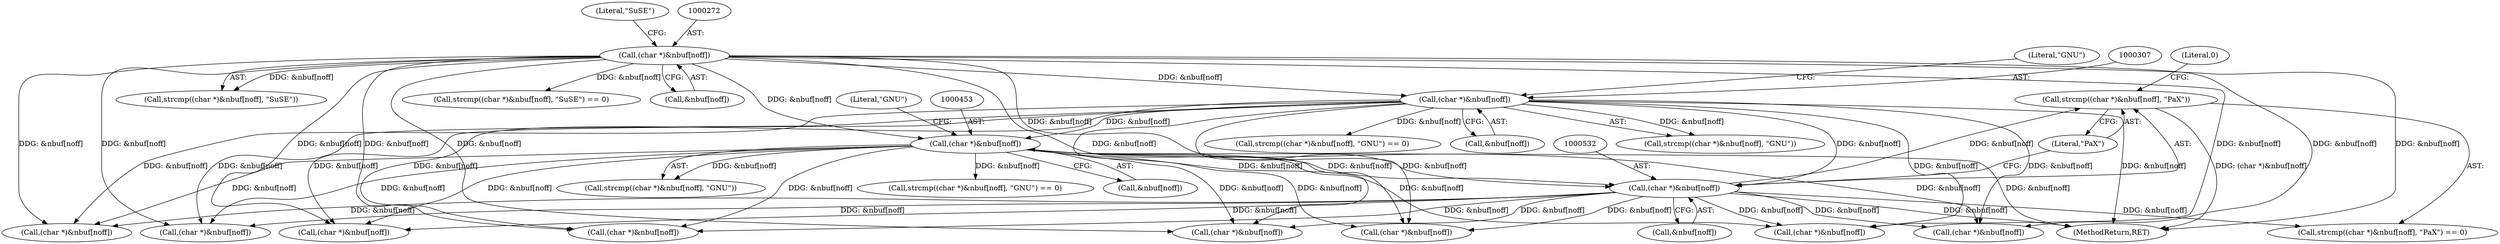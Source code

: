 digraph "0_file_ce90e05774dd77d86cfc8dfa6da57b32816841c4_2@API" {
"1000530" [label="(Call,strcmp((char *)&nbuf[noff], \"PaX\"))"];
"1000531" [label="(Call,(char *)&nbuf[noff])"];
"1000271" [label="(Call,(char *)&nbuf[noff])"];
"1000306" [label="(Call,(char *)&nbuf[noff])"];
"1000452" [label="(Call,(char *)&nbuf[noff])"];
"1000271" [label="(Call,(char *)&nbuf[noff])"];
"1000452" [label="(Call,(char *)&nbuf[noff])"];
"1000454" [label="(Call,&nbuf[noff])"];
"1000533" [label="(Call,&nbuf[noff])"];
"1000451" [label="(Call,strcmp((char *)&nbuf[noff], \"GNU\"))"];
"1000277" [label="(Literal,\"SuSE\")"];
"1000718" [label="(Call,(char *)&nbuf[noff])"];
"1000530" [label="(Call,strcmp((char *)&nbuf[noff], \"PaX\"))"];
"1000538" [label="(Literal,0)"];
"1000888" [label="(Call,(char *)&nbuf[noff])"];
"1000537" [label="(Literal,\"PaX\")"];
"1000450" [label="(Call,strcmp((char *)&nbuf[noff], \"GNU\") == 0)"];
"1000304" [label="(Call,strcmp((char *)&nbuf[noff], \"GNU\") == 0)"];
"1000270" [label="(Call,strcmp((char *)&nbuf[noff], \"SuSE\"))"];
"1000312" [label="(Literal,\"GNU\")"];
"1000873" [label="(Call,(char *)&nbuf[noff])"];
"1000907" [label="(Call,(char *)&nbuf[noff])"];
"1000625" [label="(Call,(char *)&nbuf[noff])"];
"1000531" [label="(Call,(char *)&nbuf[noff])"];
"1000796" [label="(Call,(char *)&nbuf[noff])"];
"1000926" [label="(Call,(char *)&nbuf[noff])"];
"1000757" [label="(Call,(char *)&nbuf[noff])"];
"1000269" [label="(Call,strcmp((char *)&nbuf[noff], \"SuSE\") == 0)"];
"1000306" [label="(Call,(char *)&nbuf[noff])"];
"1000529" [label="(Call,strcmp((char *)&nbuf[noff], \"PaX\") == 0)"];
"1000305" [label="(Call,strcmp((char *)&nbuf[noff], \"GNU\"))"];
"1000308" [label="(Call,&nbuf[noff])"];
"1000273" [label="(Call,&nbuf[noff])"];
"1001244" [label="(MethodReturn,RET)"];
"1000458" [label="(Literal,\"GNU\")"];
"1000530" -> "1000529"  [label="AST: "];
"1000530" -> "1000537"  [label="CFG: "];
"1000531" -> "1000530"  [label="AST: "];
"1000537" -> "1000530"  [label="AST: "];
"1000538" -> "1000530"  [label="CFG: "];
"1000530" -> "1001244"  [label="DDG: (char *)&nbuf[noff]"];
"1000531" -> "1000530"  [label="DDG: &nbuf[noff]"];
"1000531" -> "1000533"  [label="CFG: "];
"1000532" -> "1000531"  [label="AST: "];
"1000533" -> "1000531"  [label="AST: "];
"1000537" -> "1000531"  [label="CFG: "];
"1000531" -> "1001244"  [label="DDG: &nbuf[noff]"];
"1000531" -> "1000529"  [label="DDG: &nbuf[noff]"];
"1000271" -> "1000531"  [label="DDG: &nbuf[noff]"];
"1000306" -> "1000531"  [label="DDG: &nbuf[noff]"];
"1000452" -> "1000531"  [label="DDG: &nbuf[noff]"];
"1000531" -> "1000625"  [label="DDG: &nbuf[noff]"];
"1000531" -> "1000718"  [label="DDG: &nbuf[noff]"];
"1000531" -> "1000757"  [label="DDG: &nbuf[noff]"];
"1000531" -> "1000796"  [label="DDG: &nbuf[noff]"];
"1000531" -> "1000873"  [label="DDG: &nbuf[noff]"];
"1000531" -> "1000888"  [label="DDG: &nbuf[noff]"];
"1000531" -> "1000907"  [label="DDG: &nbuf[noff]"];
"1000531" -> "1000926"  [label="DDG: &nbuf[noff]"];
"1000271" -> "1000270"  [label="AST: "];
"1000271" -> "1000273"  [label="CFG: "];
"1000272" -> "1000271"  [label="AST: "];
"1000273" -> "1000271"  [label="AST: "];
"1000277" -> "1000271"  [label="CFG: "];
"1000271" -> "1001244"  [label="DDG: &nbuf[noff]"];
"1000271" -> "1000269"  [label="DDG: &nbuf[noff]"];
"1000271" -> "1000270"  [label="DDG: &nbuf[noff]"];
"1000271" -> "1000306"  [label="DDG: &nbuf[noff]"];
"1000271" -> "1000452"  [label="DDG: &nbuf[noff]"];
"1000271" -> "1000625"  [label="DDG: &nbuf[noff]"];
"1000271" -> "1000718"  [label="DDG: &nbuf[noff]"];
"1000271" -> "1000757"  [label="DDG: &nbuf[noff]"];
"1000271" -> "1000796"  [label="DDG: &nbuf[noff]"];
"1000271" -> "1000873"  [label="DDG: &nbuf[noff]"];
"1000271" -> "1000888"  [label="DDG: &nbuf[noff]"];
"1000271" -> "1000907"  [label="DDG: &nbuf[noff]"];
"1000271" -> "1000926"  [label="DDG: &nbuf[noff]"];
"1000306" -> "1000305"  [label="AST: "];
"1000306" -> "1000308"  [label="CFG: "];
"1000307" -> "1000306"  [label="AST: "];
"1000308" -> "1000306"  [label="AST: "];
"1000312" -> "1000306"  [label="CFG: "];
"1000306" -> "1001244"  [label="DDG: &nbuf[noff]"];
"1000306" -> "1000304"  [label="DDG: &nbuf[noff]"];
"1000306" -> "1000305"  [label="DDG: &nbuf[noff]"];
"1000306" -> "1000452"  [label="DDG: &nbuf[noff]"];
"1000306" -> "1000625"  [label="DDG: &nbuf[noff]"];
"1000306" -> "1000718"  [label="DDG: &nbuf[noff]"];
"1000306" -> "1000757"  [label="DDG: &nbuf[noff]"];
"1000306" -> "1000796"  [label="DDG: &nbuf[noff]"];
"1000306" -> "1000873"  [label="DDG: &nbuf[noff]"];
"1000306" -> "1000888"  [label="DDG: &nbuf[noff]"];
"1000306" -> "1000907"  [label="DDG: &nbuf[noff]"];
"1000306" -> "1000926"  [label="DDG: &nbuf[noff]"];
"1000452" -> "1000451"  [label="AST: "];
"1000452" -> "1000454"  [label="CFG: "];
"1000453" -> "1000452"  [label="AST: "];
"1000454" -> "1000452"  [label="AST: "];
"1000458" -> "1000452"  [label="CFG: "];
"1000452" -> "1001244"  [label="DDG: &nbuf[noff]"];
"1000452" -> "1000450"  [label="DDG: &nbuf[noff]"];
"1000452" -> "1000451"  [label="DDG: &nbuf[noff]"];
"1000452" -> "1000625"  [label="DDG: &nbuf[noff]"];
"1000452" -> "1000718"  [label="DDG: &nbuf[noff]"];
"1000452" -> "1000757"  [label="DDG: &nbuf[noff]"];
"1000452" -> "1000796"  [label="DDG: &nbuf[noff]"];
"1000452" -> "1000873"  [label="DDG: &nbuf[noff]"];
"1000452" -> "1000888"  [label="DDG: &nbuf[noff]"];
"1000452" -> "1000907"  [label="DDG: &nbuf[noff]"];
"1000452" -> "1000926"  [label="DDG: &nbuf[noff]"];
}
